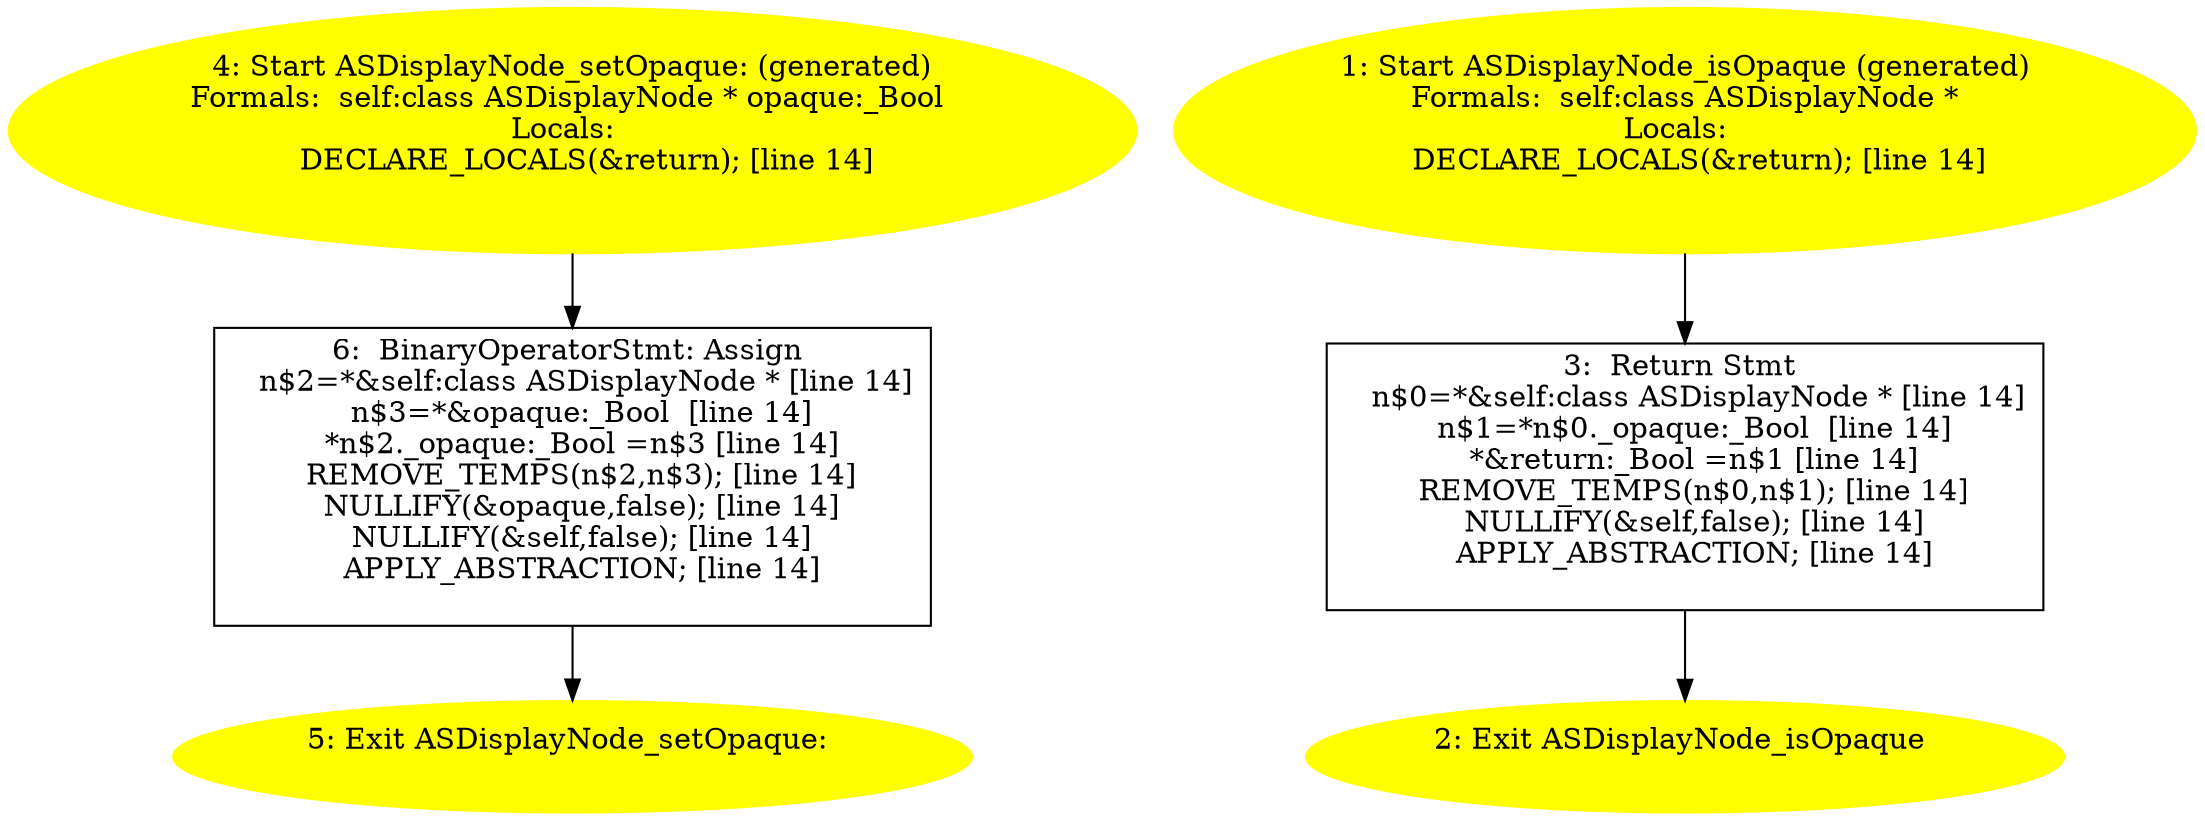 digraph iCFG {
6 [label="6:  BinaryOperatorStmt: Assign \n   n$2=*&self:class ASDisplayNode * [line 14]\n  n$3=*&opaque:_Bool  [line 14]\n  *n$2._opaque:_Bool =n$3 [line 14]\n  REMOVE_TEMPS(n$2,n$3); [line 14]\n  NULLIFY(&opaque,false); [line 14]\n  NULLIFY(&self,false); [line 14]\n  APPLY_ABSTRACTION; [line 14]\n " shape="box"]
	

	 6 -> 5 ;
5 [label="5: Exit ASDisplayNode_setOpaque: \n  " color=yellow style=filled]
	

4 [label="4: Start ASDisplayNode_setOpaque: (generated)\nFormals:  self:class ASDisplayNode * opaque:_Bool \nLocals:  \n   DECLARE_LOCALS(&return); [line 14]\n " color=yellow style=filled]
	

	 4 -> 6 ;
3 [label="3:  Return Stmt \n   n$0=*&self:class ASDisplayNode * [line 14]\n  n$1=*n$0._opaque:_Bool  [line 14]\n  *&return:_Bool =n$1 [line 14]\n  REMOVE_TEMPS(n$0,n$1); [line 14]\n  NULLIFY(&self,false); [line 14]\n  APPLY_ABSTRACTION; [line 14]\n " shape="box"]
	

	 3 -> 2 ;
2 [label="2: Exit ASDisplayNode_isOpaque \n  " color=yellow style=filled]
	

1 [label="1: Start ASDisplayNode_isOpaque (generated)\nFormals:  self:class ASDisplayNode *\nLocals:  \n   DECLARE_LOCALS(&return); [line 14]\n " color=yellow style=filled]
	

	 1 -> 3 ;
}
